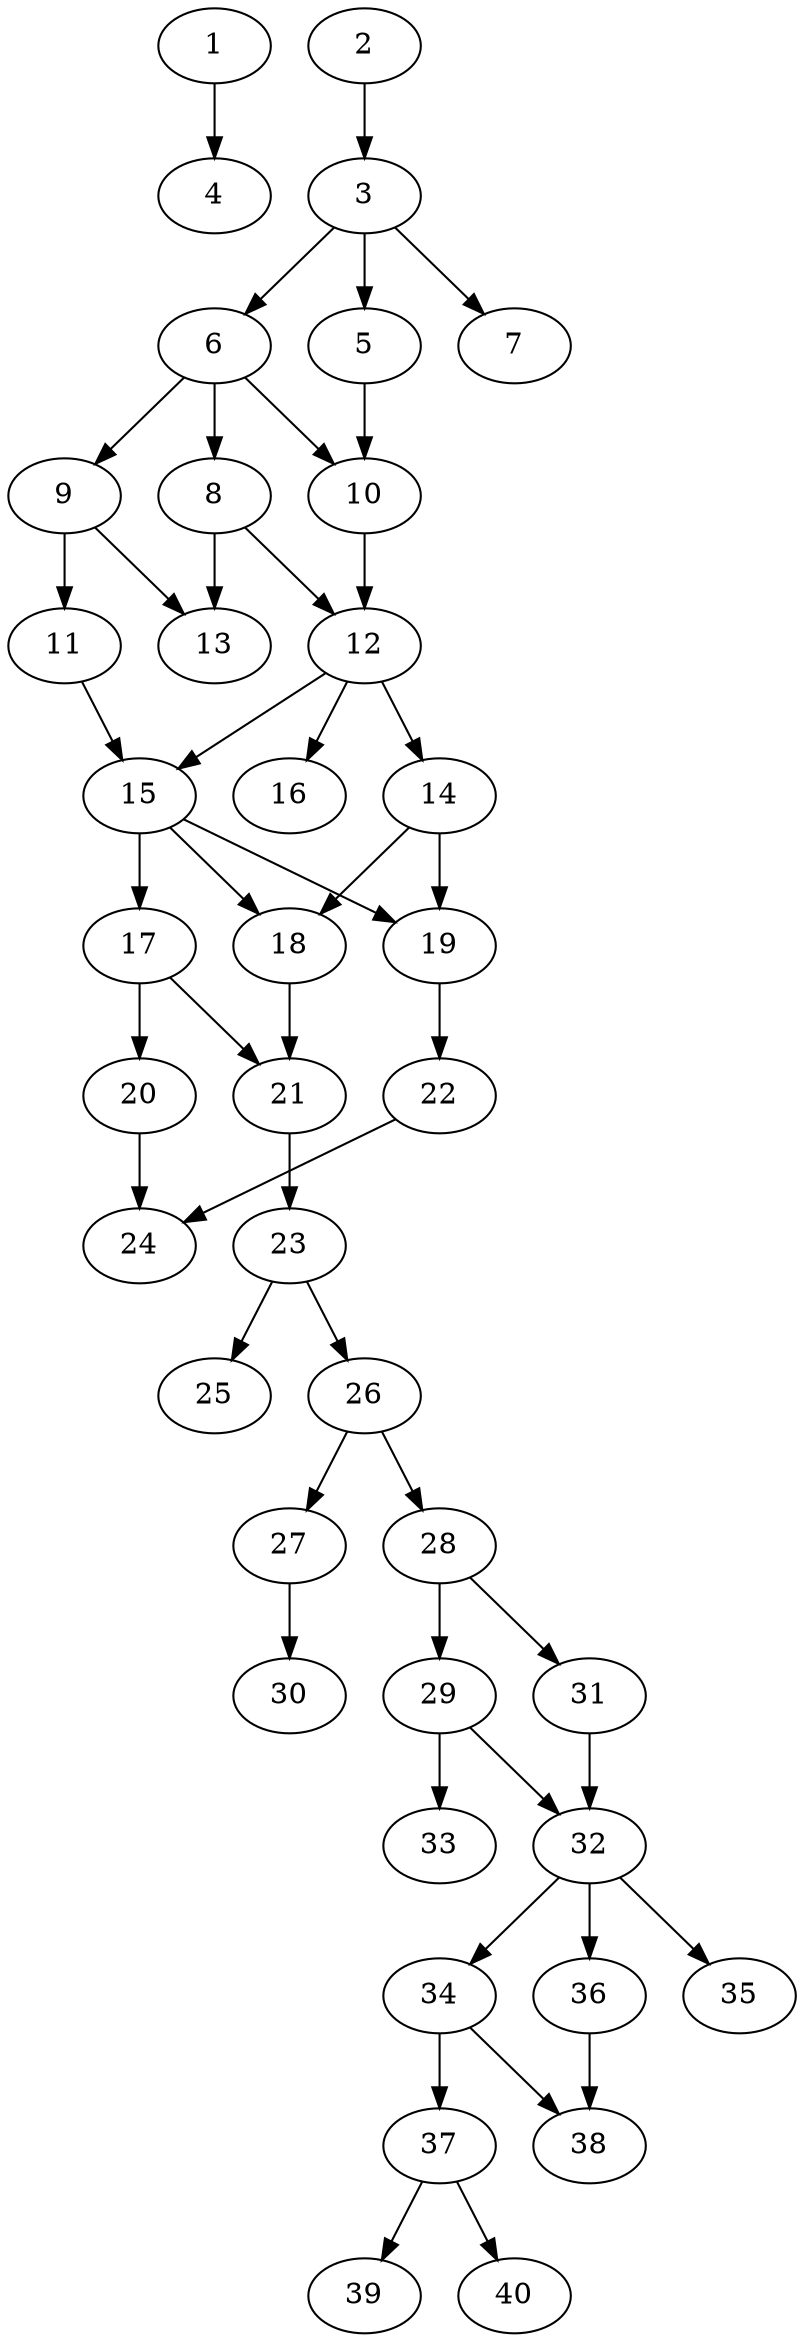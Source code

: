 // DAG automatically generated by daggen at Thu Oct  3 14:06:49 2019
// ./daggen --dot -n 40 --ccr 0.3 --fat 0.3 --regular 0.9 --density 0.5 --mindata 5242880 --maxdata 52428800 
digraph G {
  1 [size="70696960", alpha="0.20", expect_size="21209088"] 
  1 -> 4 [size ="21209088"]
  2 [size="23729493", alpha="0.16", expect_size="7118848"] 
  2 -> 3 [size ="7118848"]
  3 [size="135601493", alpha="0.09", expect_size="40680448"] 
  3 -> 5 [size ="40680448"]
  3 -> 6 [size ="40680448"]
  3 -> 7 [size ="40680448"]
  4 [size="67061760", alpha="0.19", expect_size="20118528"] 
  5 [size="20370773", alpha="0.06", expect_size="6111232"] 
  5 -> 10 [size ="6111232"]
  6 [size="56688640", alpha="0.18", expect_size="17006592"] 
  6 -> 8 [size ="17006592"]
  6 -> 9 [size ="17006592"]
  6 -> 10 [size ="17006592"]
  7 [size="141847893", alpha="0.14", expect_size="42554368"] 
  8 [size="98669227", alpha="0.16", expect_size="29600768"] 
  8 -> 12 [size ="29600768"]
  8 -> 13 [size ="29600768"]
  9 [size="148121600", alpha="0.06", expect_size="44436480"] 
  9 -> 11 [size ="44436480"]
  9 -> 13 [size ="44436480"]
  10 [size="164969813", alpha="0.11", expect_size="49490944"] 
  10 -> 12 [size ="49490944"]
  11 [size="148589227", alpha="0.15", expect_size="44576768"] 
  11 -> 15 [size ="44576768"]
  12 [size="144773120", alpha="0.07", expect_size="43431936"] 
  12 -> 14 [size ="43431936"]
  12 -> 15 [size ="43431936"]
  12 -> 16 [size ="43431936"]
  13 [size="111247360", alpha="0.04", expect_size="33374208"] 
  14 [size="22401707", alpha="0.03", expect_size="6720512"] 
  14 -> 18 [size ="6720512"]
  14 -> 19 [size ="6720512"]
  15 [size="18353493", alpha="0.10", expect_size="5506048"] 
  15 -> 17 [size ="5506048"]
  15 -> 18 [size ="5506048"]
  15 -> 19 [size ="5506048"]
  16 [size="63344640", alpha="0.05", expect_size="19003392"] 
  17 [size="48390827", alpha="0.12", expect_size="14517248"] 
  17 -> 20 [size ="14517248"]
  17 -> 21 [size ="14517248"]
  18 [size="160047787", alpha="0.16", expect_size="48014336"] 
  18 -> 21 [size ="48014336"]
  19 [size="125808640", alpha="0.01", expect_size="37742592"] 
  19 -> 22 [size ="37742592"]
  20 [size="18800640", alpha="0.03", expect_size="5640192"] 
  20 -> 24 [size ="5640192"]
  21 [size="108830720", alpha="0.13", expect_size="32649216"] 
  21 -> 23 [size ="32649216"]
  22 [size="69744640", alpha="0.04", expect_size="20923392"] 
  22 -> 24 [size ="20923392"]
  23 [size="122149547", alpha="0.09", expect_size="36644864"] 
  23 -> 25 [size ="36644864"]
  23 -> 26 [size ="36644864"]
  24 [size="151599787", alpha="0.01", expect_size="45479936"] 
  25 [size="17561600", alpha="0.13", expect_size="5268480"] 
  26 [size="97358507", alpha="0.10", expect_size="29207552"] 
  26 -> 27 [size ="29207552"]
  26 -> 28 [size ="29207552"]
  27 [size="137284267", alpha="0.03", expect_size="41185280"] 
  27 -> 30 [size ="41185280"]
  28 [size="77940053", alpha="0.06", expect_size="23382016"] 
  28 -> 29 [size ="23382016"]
  28 -> 31 [size ="23382016"]
  29 [size="47940267", alpha="0.06", expect_size="14382080"] 
  29 -> 32 [size ="14382080"]
  29 -> 33 [size ="14382080"]
  30 [size="52568747", alpha="0.05", expect_size="15770624"] 
  31 [size="79882240", alpha="0.00", expect_size="23964672"] 
  31 -> 32 [size ="23964672"]
  32 [size="25821867", alpha="0.12", expect_size="7746560"] 
  32 -> 34 [size ="7746560"]
  32 -> 35 [size ="7746560"]
  32 -> 36 [size ="7746560"]
  33 [size="53930667", alpha="0.15", expect_size="16179200"] 
  34 [size="125044053", alpha="0.19", expect_size="37513216"] 
  34 -> 37 [size ="37513216"]
  34 -> 38 [size ="37513216"]
  35 [size="131464533", alpha="0.03", expect_size="39439360"] 
  36 [size="76090027", alpha="0.13", expect_size="22827008"] 
  36 -> 38 [size ="22827008"]
  37 [size="155415893", alpha="0.07", expect_size="46624768"] 
  37 -> 39 [size ="46624768"]
  37 -> 40 [size ="46624768"]
  38 [size="21961387", alpha="0.19", expect_size="6588416"] 
  39 [size="71492267", alpha="0.05", expect_size="21447680"] 
  40 [size="120081067", alpha="0.11", expect_size="36024320"] 
}
